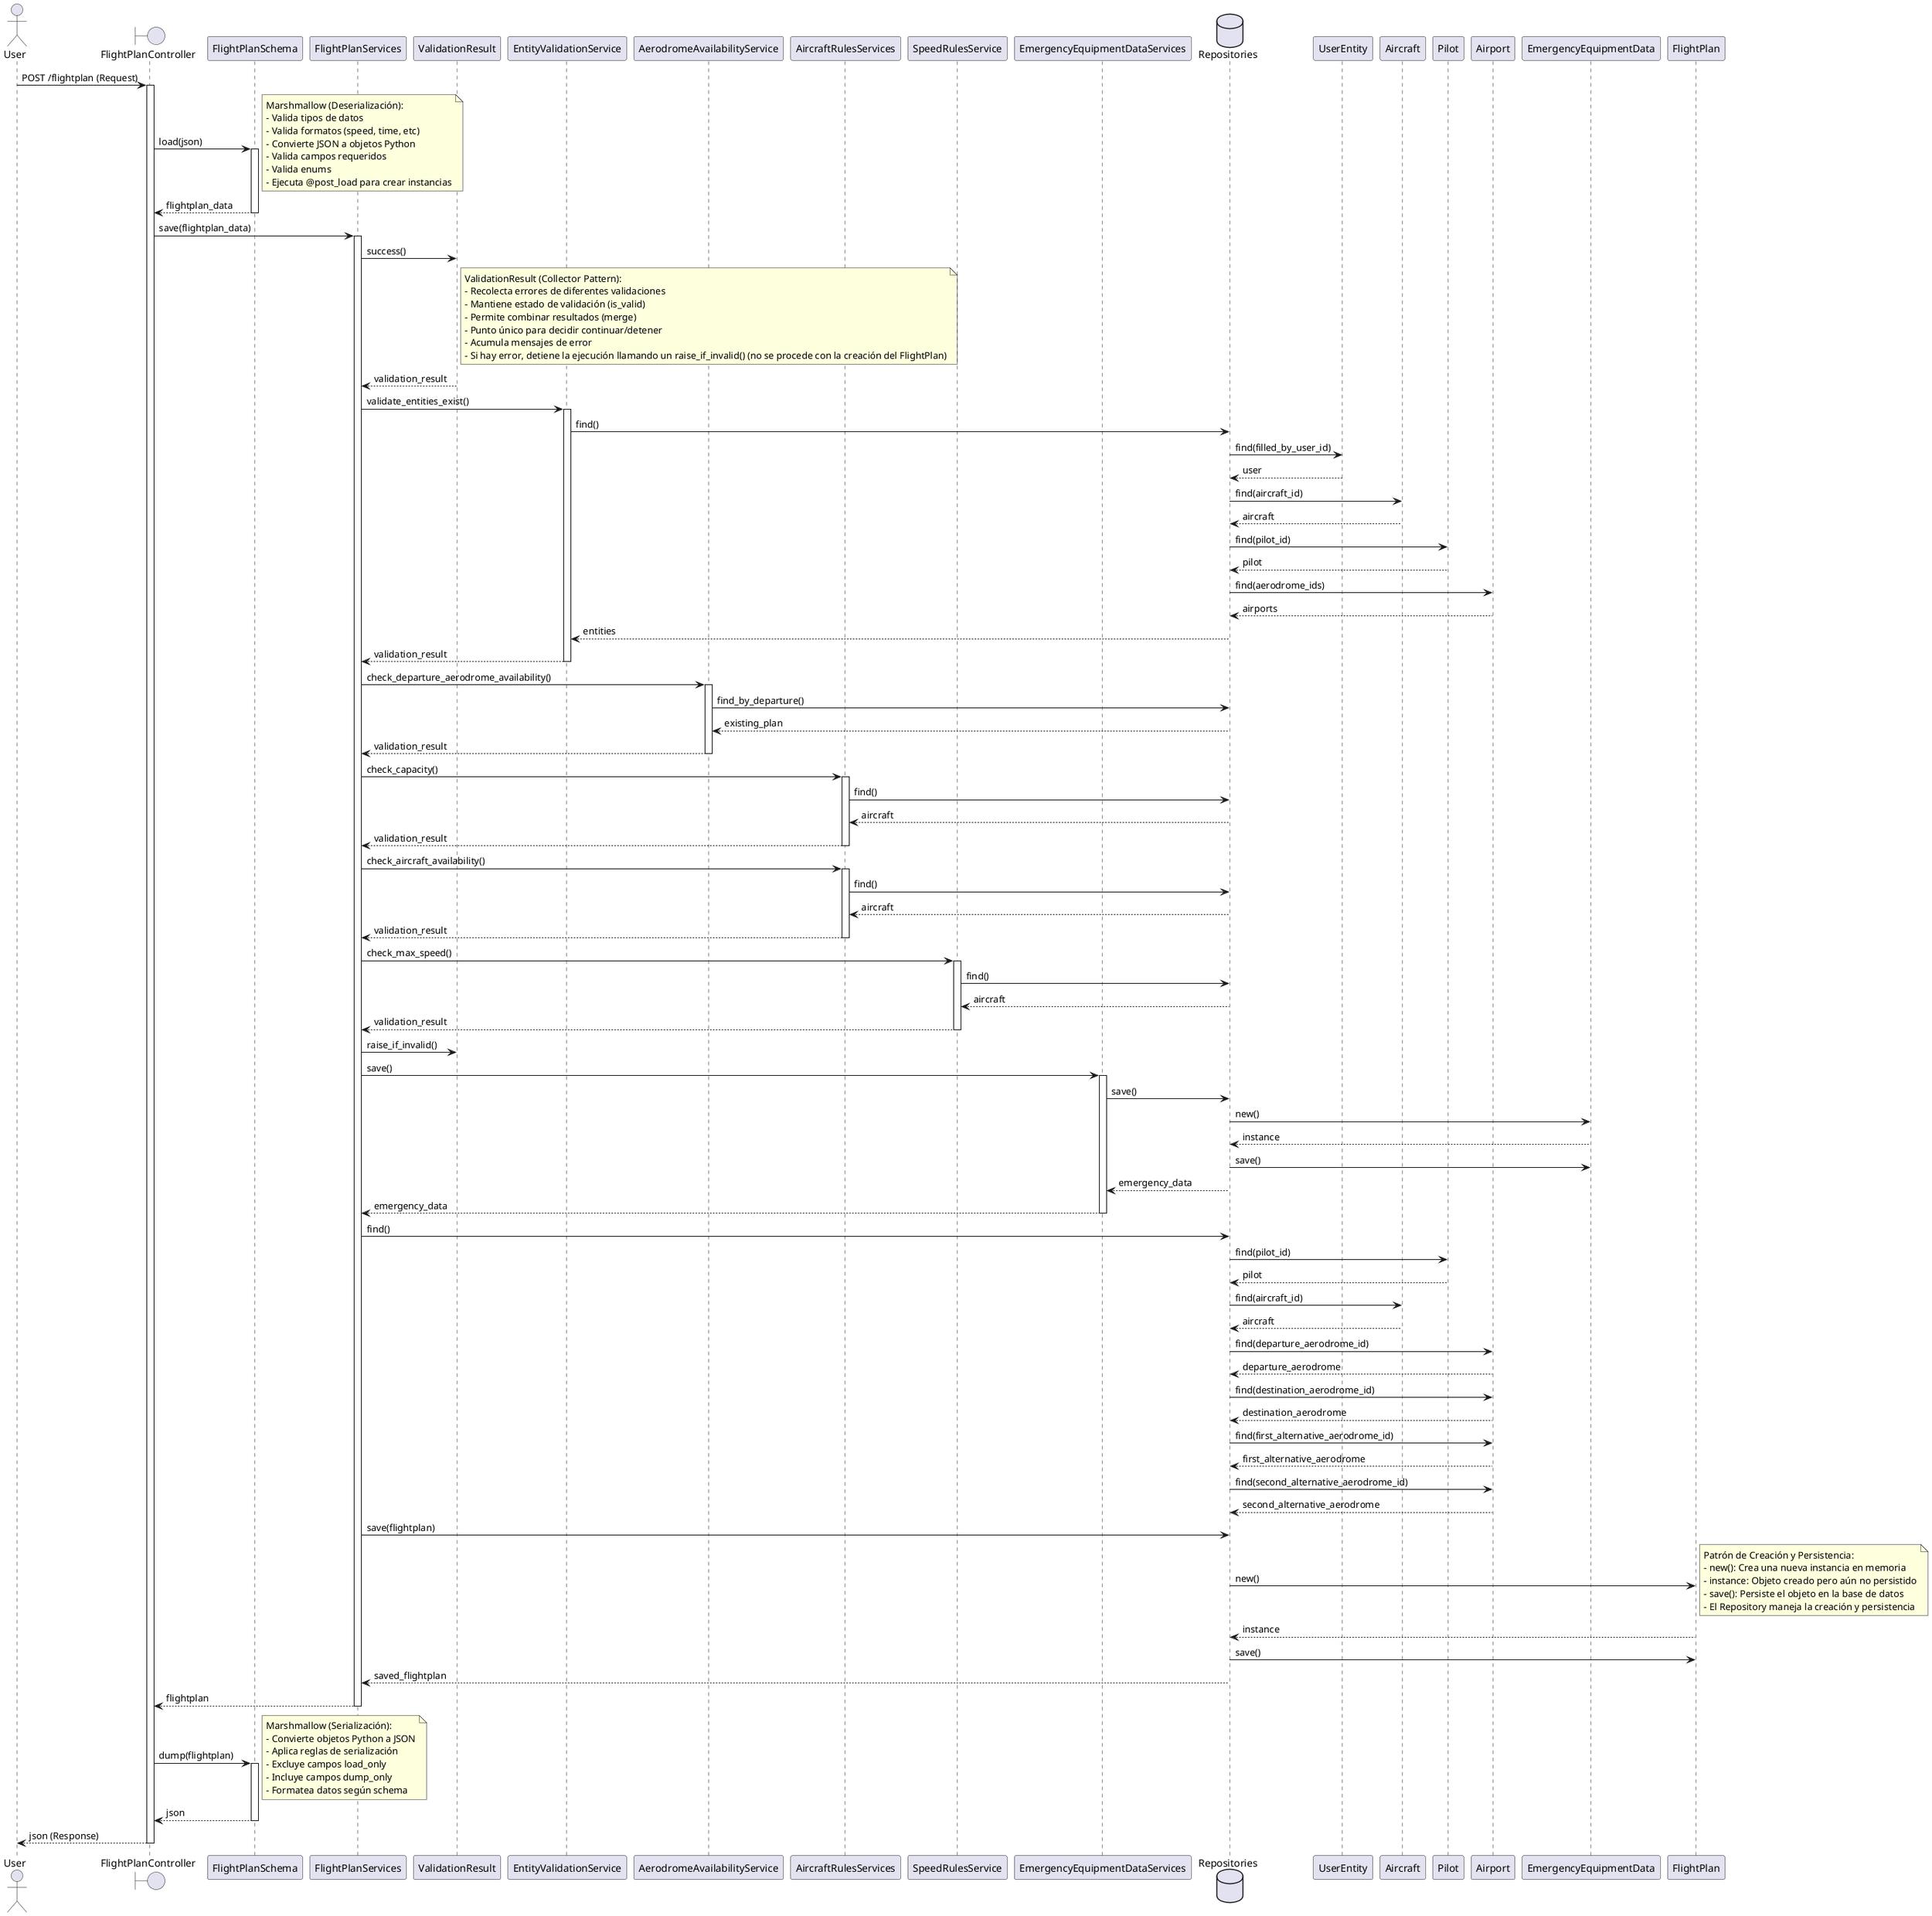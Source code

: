 @startuml post_flightplan_sequence_diagram

actor User
boundary FlightPlanController
participant FlightPlanSchema
participant FlightPlanServices
participant ValidationResult
participant EntityValidationService
participant AerodromeAvailabilityService
participant AircraftRulesServices
participant SpeedRulesService
participant EmergencyEquipmentDataServices
database Repositories
participant UserEntity
participant Aircraft
participant Pilot
participant Airport
participant EmergencyEquipmentData
participant FlightPlan

User -> FlightPlanController: POST /flightplan (Request)
activate FlightPlanController

FlightPlanController -> FlightPlanSchema: load(json)
activate FlightPlanSchema
note right
  Marshmallow (Deserialización):
  - Valida tipos de datos
  - Valida formatos (speed, time, etc)
  - Convierte JSON a objetos Python
  - Valida campos requeridos
  - Valida enums
  - Ejecuta @post_load para crear instancias
end note
FlightPlanController <-- FlightPlanSchema: flightplan_data
deactivate FlightPlanSchema

FlightPlanController -> FlightPlanServices: save(flightplan_data)
activate FlightPlanServices

FlightPlanServices -> ValidationResult: success()
note right of ValidationResult
  ValidationResult (Collector Pattern):
  - Recolecta errores de diferentes validaciones
  - Mantiene estado de validación (is_valid)
  - Permite combinar resultados (merge)
  - Punto único para decidir continuar/detener
  - Acumula mensajes de error
  - Si hay error, detiene la ejecución llamando un raise_if_invalid() (no se procede con la creación del FlightPlan)
end note
FlightPlanServices <-- ValidationResult: validation_result

FlightPlanServices -> EntityValidationService: validate_entities_exist()
activate EntityValidationService
EntityValidationService -> Repositories: find()
Repositories -> UserEntity: find(filled_by_user_id)
Repositories <-- UserEntity: user
Repositories -> Aircraft: find(aircraft_id)
Repositories <-- Aircraft: aircraft
Repositories -> Pilot: find(pilot_id)
Repositories <-- Pilot: pilot
Repositories -> Airport: find(aerodrome_ids)
Repositories <-- Airport: airports
EntityValidationService <-- Repositories: entities
FlightPlanServices <-- EntityValidationService: validation_result
deactivate EntityValidationService

FlightPlanServices -> AerodromeAvailabilityService: check_departure_aerodrome_availability()
activate AerodromeAvailabilityService
AerodromeAvailabilityService -> Repositories: find_by_departure()
AerodromeAvailabilityService <-- Repositories: existing_plan
FlightPlanServices <-- AerodromeAvailabilityService: validation_result
deactivate AerodromeAvailabilityService

FlightPlanServices -> AircraftRulesServices: check_capacity()
activate AircraftRulesServices
AircraftRulesServices -> Repositories: find()
AircraftRulesServices <-- Repositories: aircraft
FlightPlanServices <-- AircraftRulesServices: validation_result
deactivate AircraftRulesServices

FlightPlanServices -> AircraftRulesServices: check_aircraft_availability()
activate AircraftRulesServices
AircraftRulesServices -> Repositories: find()
AircraftRulesServices <-- Repositories: aircraft
FlightPlanServices <-- AircraftRulesServices: validation_result
deactivate AircraftRulesServices

FlightPlanServices -> SpeedRulesService: check_max_speed()
activate SpeedRulesService
SpeedRulesService -> Repositories: find()
SpeedRulesService <-- Repositories: aircraft
FlightPlanServices <-- SpeedRulesService: validation_result
deactivate SpeedRulesService

FlightPlanServices -> ValidationResult: raise_if_invalid()

FlightPlanServices -> EmergencyEquipmentDataServices: save()
activate EmergencyEquipmentDataServices
EmergencyEquipmentDataServices -> Repositories: save()
Repositories -> EmergencyEquipmentData: new()
Repositories <-- EmergencyEquipmentData: instance
Repositories -> EmergencyEquipmentData: save()
EmergencyEquipmentDataServices <-- Repositories: emergency_data
FlightPlanServices <-- EmergencyEquipmentDataServices: emergency_data
deactivate EmergencyEquipmentDataServices

FlightPlanServices -> Repositories: find()
Repositories -> Pilot: find(pilot_id)
Repositories <-- Pilot: pilot
Repositories -> Aircraft: find(aircraft_id)
Repositories <-- Aircraft: aircraft
Repositories -> Airport: find(departure_aerodrome_id)
Repositories <-- Airport: departure_aerodrome
Repositories -> Airport: find(destination_aerodrome_id)
Repositories <-- Airport: destination_aerodrome
Repositories -> Airport: find(first_alternative_aerodrome_id)
Repositories <-- Airport: first_alternative_aerodrome
Repositories -> Airport: find(second_alternative_aerodrome_id)
Repositories <-- Airport: second_alternative_aerodrome

FlightPlanServices -> Repositories: save(flightplan)
Repositories -> FlightPlan: new()
note right
  Patrón de Creación y Persistencia:
  - new(): Crea una nueva instancia en memoria
  - instance: Objeto creado pero aún no persistido
  - save(): Persiste el objeto en la base de datos
  - El Repository maneja la creación y persistencia
end note
Repositories <-- FlightPlan: instance
Repositories -> FlightPlan: save()
FlightPlanServices <-- Repositories: saved_flightplan

FlightPlanController <-- FlightPlanServices: flightplan
deactivate FlightPlanServices

FlightPlanController -> FlightPlanSchema: dump(flightplan)
activate FlightPlanSchema
note right
  Marshmallow (Serialización):
  - Convierte objetos Python a JSON
  - Aplica reglas de serialización
  - Excluye campos load_only
  - Incluye campos dump_only
  - Formatea datos según schema
end note
FlightPlanController <-- FlightPlanSchema: json
deactivate FlightPlanSchema

User <-- FlightPlanController: json (Response)
deactivate FlightPlanController

@enduml